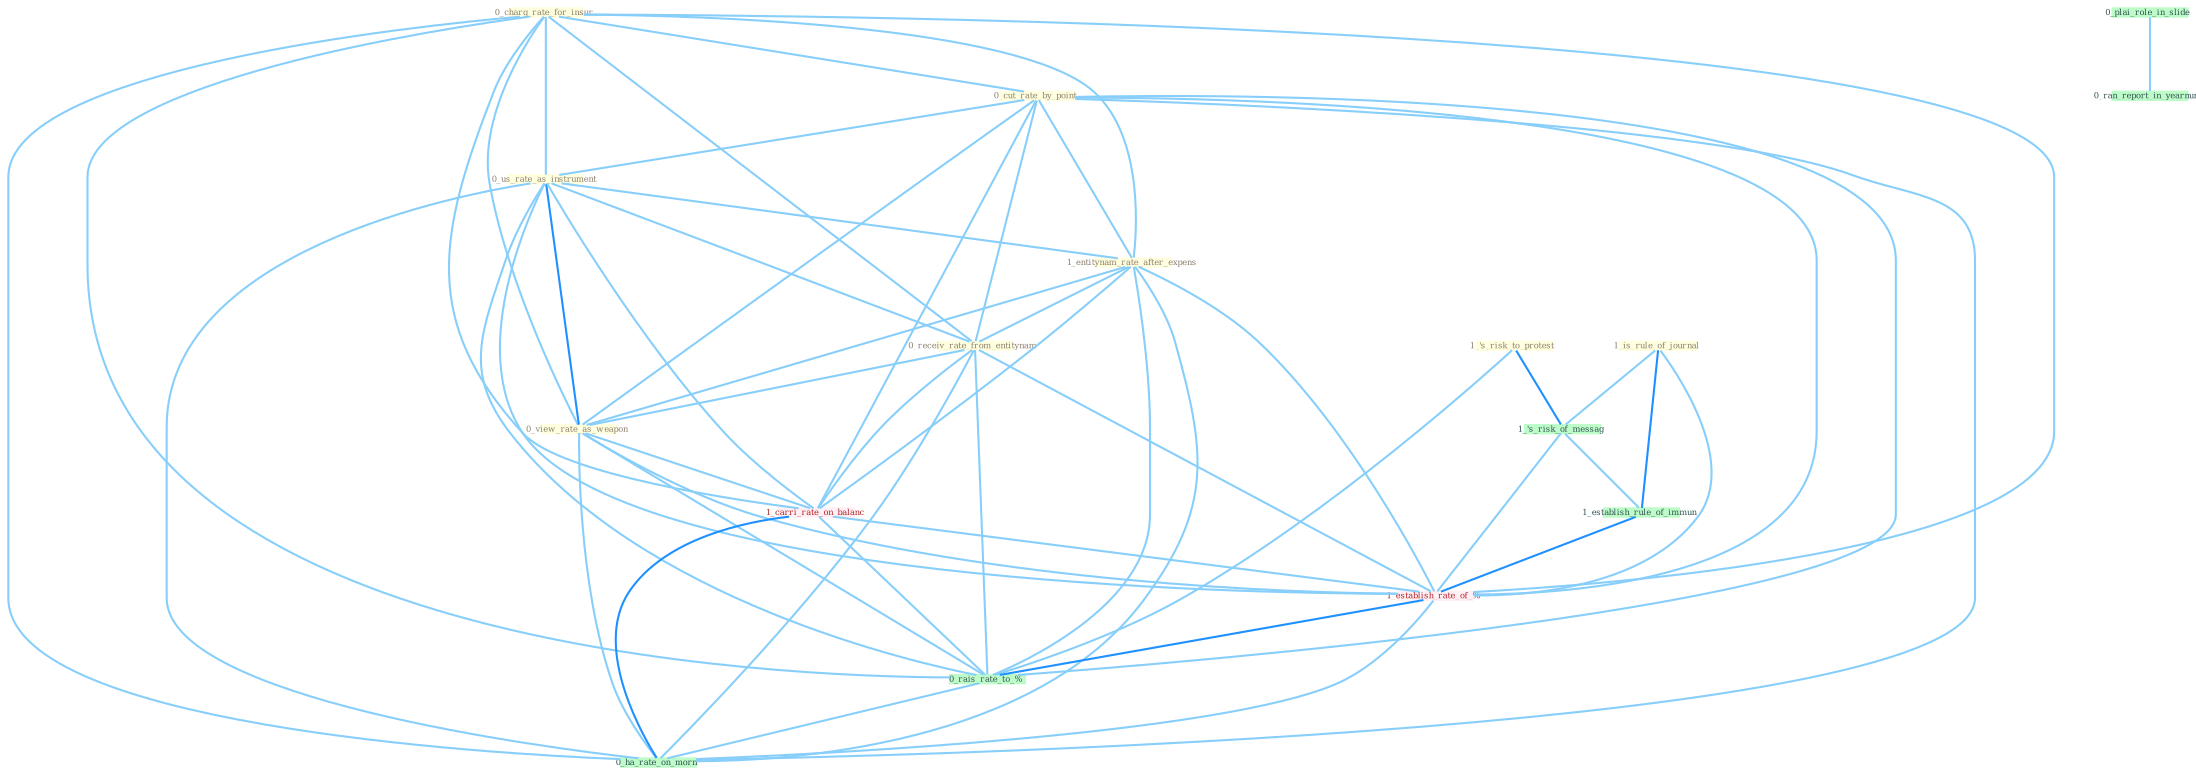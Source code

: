 Graph G{ 
    node
    [shape=polygon,style=filled,width=.5,height=.06,color="#BDFCC9",fixedsize=true,fontsize=4,
    fontcolor="#2f4f4f"];
    {node
    [color="#ffffe0", fontcolor="#8b7d6b"] "1_is_rule_of_journal " "0_charg_rate_for_insur " "1_'s_risk_to_protest " "0_cut_rate_by_point " "0_us_rate_as_instrument " "1_entitynam_rate_after_expens " "0_receiv_rate_from_entitynam " "0_view_rate_as_weapon "}
{node [color="#fff0f5", fontcolor="#b22222"] "1_carri_rate_on_balanc " "1_establish_rate_of_% "}
edge [color="#B0E2FF"];

	"1_is_rule_of_journal " -- "1_'s_risk_of_messag " [w="1", color="#87cefa" ];
	"1_is_rule_of_journal " -- "1_establish_rule_of_immun " [w="2", color="#1e90ff" , len=0.8];
	"1_is_rule_of_journal " -- "1_establish_rate_of_% " [w="1", color="#87cefa" ];
	"0_charg_rate_for_insur " -- "0_cut_rate_by_point " [w="1", color="#87cefa" ];
	"0_charg_rate_for_insur " -- "0_us_rate_as_instrument " [w="1", color="#87cefa" ];
	"0_charg_rate_for_insur " -- "1_entitynam_rate_after_expens " [w="1", color="#87cefa" ];
	"0_charg_rate_for_insur " -- "0_receiv_rate_from_entitynam " [w="1", color="#87cefa" ];
	"0_charg_rate_for_insur " -- "0_view_rate_as_weapon " [w="1", color="#87cefa" ];
	"0_charg_rate_for_insur " -- "1_carri_rate_on_balanc " [w="1", color="#87cefa" ];
	"0_charg_rate_for_insur " -- "1_establish_rate_of_% " [w="1", color="#87cefa" ];
	"0_charg_rate_for_insur " -- "0_rais_rate_to_% " [w="1", color="#87cefa" ];
	"0_charg_rate_for_insur " -- "0_ha_rate_on_morn " [w="1", color="#87cefa" ];
	"1_'s_risk_to_protest " -- "1_'s_risk_of_messag " [w="2", color="#1e90ff" , len=0.8];
	"1_'s_risk_to_protest " -- "0_rais_rate_to_% " [w="1", color="#87cefa" ];
	"0_cut_rate_by_point " -- "0_us_rate_as_instrument " [w="1", color="#87cefa" ];
	"0_cut_rate_by_point " -- "1_entitynam_rate_after_expens " [w="1", color="#87cefa" ];
	"0_cut_rate_by_point " -- "0_receiv_rate_from_entitynam " [w="1", color="#87cefa" ];
	"0_cut_rate_by_point " -- "0_view_rate_as_weapon " [w="1", color="#87cefa" ];
	"0_cut_rate_by_point " -- "1_carri_rate_on_balanc " [w="1", color="#87cefa" ];
	"0_cut_rate_by_point " -- "1_establish_rate_of_% " [w="1", color="#87cefa" ];
	"0_cut_rate_by_point " -- "0_rais_rate_to_% " [w="1", color="#87cefa" ];
	"0_cut_rate_by_point " -- "0_ha_rate_on_morn " [w="1", color="#87cefa" ];
	"0_us_rate_as_instrument " -- "1_entitynam_rate_after_expens " [w="1", color="#87cefa" ];
	"0_us_rate_as_instrument " -- "0_receiv_rate_from_entitynam " [w="1", color="#87cefa" ];
	"0_us_rate_as_instrument " -- "0_view_rate_as_weapon " [w="2", color="#1e90ff" , len=0.8];
	"0_us_rate_as_instrument " -- "1_carri_rate_on_balanc " [w="1", color="#87cefa" ];
	"0_us_rate_as_instrument " -- "1_establish_rate_of_% " [w="1", color="#87cefa" ];
	"0_us_rate_as_instrument " -- "0_rais_rate_to_% " [w="1", color="#87cefa" ];
	"0_us_rate_as_instrument " -- "0_ha_rate_on_morn " [w="1", color="#87cefa" ];
	"1_entitynam_rate_after_expens " -- "0_receiv_rate_from_entitynam " [w="1", color="#87cefa" ];
	"1_entitynam_rate_after_expens " -- "0_view_rate_as_weapon " [w="1", color="#87cefa" ];
	"1_entitynam_rate_after_expens " -- "1_carri_rate_on_balanc " [w="1", color="#87cefa" ];
	"1_entitynam_rate_after_expens " -- "1_establish_rate_of_% " [w="1", color="#87cefa" ];
	"1_entitynam_rate_after_expens " -- "0_rais_rate_to_% " [w="1", color="#87cefa" ];
	"1_entitynam_rate_after_expens " -- "0_ha_rate_on_morn " [w="1", color="#87cefa" ];
	"0_receiv_rate_from_entitynam " -- "0_view_rate_as_weapon " [w="1", color="#87cefa" ];
	"0_receiv_rate_from_entitynam " -- "1_carri_rate_on_balanc " [w="1", color="#87cefa" ];
	"0_receiv_rate_from_entitynam " -- "1_establish_rate_of_% " [w="1", color="#87cefa" ];
	"0_receiv_rate_from_entitynam " -- "0_rais_rate_to_% " [w="1", color="#87cefa" ];
	"0_receiv_rate_from_entitynam " -- "0_ha_rate_on_morn " [w="1", color="#87cefa" ];
	"0_view_rate_as_weapon " -- "1_carri_rate_on_balanc " [w="1", color="#87cefa" ];
	"0_view_rate_as_weapon " -- "1_establish_rate_of_% " [w="1", color="#87cefa" ];
	"0_view_rate_as_weapon " -- "0_rais_rate_to_% " [w="1", color="#87cefa" ];
	"0_view_rate_as_weapon " -- "0_ha_rate_on_morn " [w="1", color="#87cefa" ];
	"0_plai_role_in_slide " -- "0_ran_report_in_yearnum " [w="1", color="#87cefa" ];
	"1_carri_rate_on_balanc " -- "1_establish_rate_of_% " [w="1", color="#87cefa" ];
	"1_carri_rate_on_balanc " -- "0_rais_rate_to_% " [w="1", color="#87cefa" ];
	"1_carri_rate_on_balanc " -- "0_ha_rate_on_morn " [w="2", color="#1e90ff" , len=0.8];
	"1_'s_risk_of_messag " -- "1_establish_rule_of_immun " [w="1", color="#87cefa" ];
	"1_'s_risk_of_messag " -- "1_establish_rate_of_% " [w="1", color="#87cefa" ];
	"1_establish_rule_of_immun " -- "1_establish_rate_of_% " [w="2", color="#1e90ff" , len=0.8];
	"1_establish_rate_of_% " -- "0_rais_rate_to_% " [w="2", color="#1e90ff" , len=0.8];
	"1_establish_rate_of_% " -- "0_ha_rate_on_morn " [w="1", color="#87cefa" ];
	"0_rais_rate_to_% " -- "0_ha_rate_on_morn " [w="1", color="#87cefa" ];
}